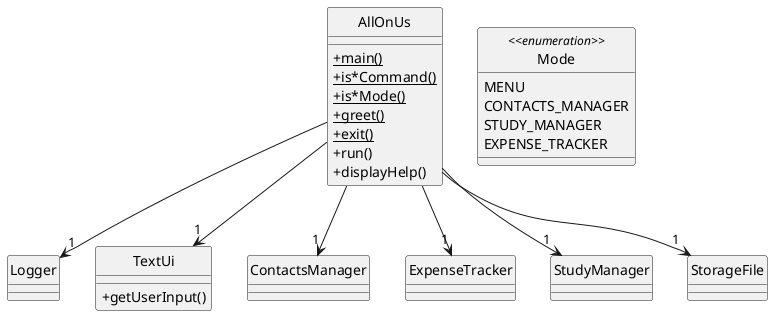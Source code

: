 @startuml
'https://plantuml.com/class-diagram

skinparam classAttributeIconSize 0
skinparam guillemet false

hide circle
class AllOnUs
AllOnUs : <u>+main()
AllOnUs : <u>+is*Command()
AllOnUs : <u>+is*Mode()
AllOnUs : <u>+greet()
AllOnUs : <u>+exit()
AllOnUs : +run()
AllOnUs : +displayHelp()

class Logger

class TextUi
TextUi : +getUserInput()

class ContactsManager

class ExpenseTracker

class StudyManager

class StorageFile

enum Mode <<enumeration>> {
    MENU
    CONTACTS_MANAGER
    STUDY_MANAGER
    EXPENSE_TRACKER
}


AllOnUs --> "1" Logger
AllOnUs --> "1" StudyManager
AllOnUs --> "1" ContactsManager
AllOnUs --> "1" TextUi
AllOnUs --> "1" ExpenseTracker
AllOnUs --> "1" StorageFile



@enduml
